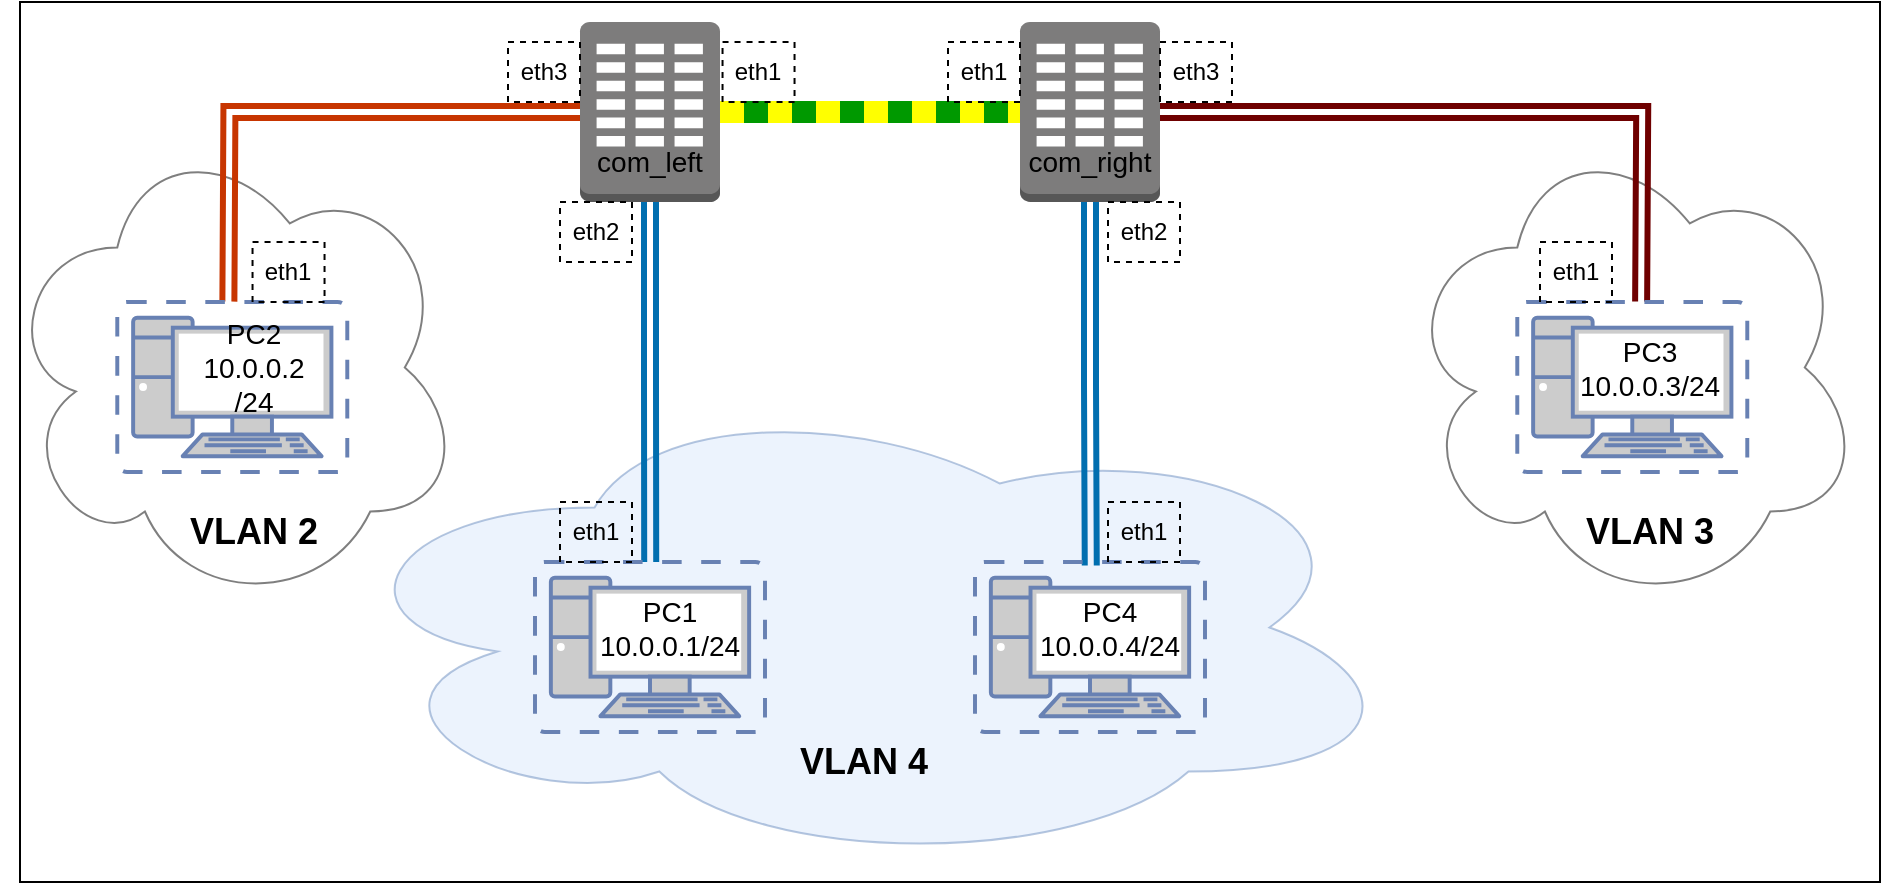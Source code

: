 <mxfile version="28.2.1">
  <diagram name="Страница — 1" id="kMGAEVgWLZM-bYfMIyvv">
    <mxGraphModel dx="1825" dy="544" grid="1" gridSize="10" guides="1" tooltips="1" connect="1" arrows="1" fold="1" page="1" pageScale="1" pageWidth="827" pageHeight="1169" math="0" shadow="0">
      <root>
        <mxCell id="0" />
        <mxCell id="1" parent="0" />
        <mxCell id="i2NHLoArj4L2e_kZP6KS-18" value="" style="rounded=0;whiteSpace=wrap;html=1;fillColor=light-dark(#FFFFFF,#FFFFFF);" vertex="1" parent="1">
          <mxGeometry x="-40" y="120" width="930" height="440" as="geometry" />
        </mxCell>
        <mxCell id="i2NHLoArj4L2e_kZP6KS-17" value="" style="ellipse;shape=cloud;whiteSpace=wrap;html=1;fillColor=light-dark(#FFFFFF,#FFFF99);opacity=50;" vertex="1" parent="1">
          <mxGeometry x="-48.86" y="182.74" width="230" height="240" as="geometry" />
        </mxCell>
        <mxCell id="i2NHLoArj4L2e_kZP6KS-16" value="" style="ellipse;shape=cloud;whiteSpace=wrap;html=1;fillColor=light-dark(#FFFFFF,#FF6666);opacity=50;" vertex="1" parent="1">
          <mxGeometry x="651.14" y="182.74" width="230" height="240" as="geometry" />
        </mxCell>
        <mxCell id="i2NHLoArj4L2e_kZP6KS-15" value="" style="ellipse;shape=cloud;whiteSpace=wrap;html=1;fillColor=light-dark(#DAE8FC,#66B2FF);gradientColor=none;strokeColor=light-dark(#6C8EBF,#66B2FF);opacity=50;" vertex="1" parent="1">
          <mxGeometry x="112.27" y="312.74" width="540" height="240" as="geometry" />
        </mxCell>
        <mxCell id="i2NHLoArj4L2e_kZP6KS-1" value="" style="outlineConnect=0;dashed=0;verticalLabelPosition=bottom;verticalAlign=top;align=center;html=1;shape=mxgraph.aws3.corporate_data_center;fillColor=#7D7C7C;gradientColor=none;" vertex="1" parent="1">
          <mxGeometry x="240" y="130" width="70" height="90" as="geometry" />
        </mxCell>
        <mxCell id="i2NHLoArj4L2e_kZP6KS-3" value="" style="outlineConnect=0;dashed=0;verticalLabelPosition=bottom;verticalAlign=top;align=center;html=1;shape=mxgraph.aws3.corporate_data_center;fillColor=#7D7C7C;gradientColor=none;" vertex="1" parent="1">
          <mxGeometry x="460" y="130" width="70" height="90" as="geometry" />
        </mxCell>
        <mxCell id="i2NHLoArj4L2e_kZP6KS-8" value="" style="shape=wire;edgeStyle=orthogonalEdgeStyle;orthogonalLoop=1;jettySize=auto;html=1;sourcePerimeterSpacing=0;targetPerimeterSpacing=0;endArrow=none;curved=0;rounded=0;strokeColor=#009900;dashed=1;fillColor=#ffff00;dashPattern=12 12;fixDash=1;startSize=6;endSize=6;entryX=0;entryY=0.5;entryDx=0;entryDy=0;entryPerimeter=0;exitX=1;exitY=0.5;exitDx=0;exitDy=0;exitPerimeter=0;strokeWidth=11;" edge="1" parent="1" source="i2NHLoArj4L2e_kZP6KS-1" target="i2NHLoArj4L2e_kZP6KS-3">
          <mxGeometry width="100" relative="1" as="geometry">
            <mxPoint x="340" y="130" as="sourcePoint" />
            <mxPoint x="440" y="130" as="targetPoint" />
          </mxGeometry>
        </mxCell>
        <mxCell id="i2NHLoArj4L2e_kZP6KS-10" value="" style="shape=link;edgeStyle=orthogonalEdgeStyle;orthogonalLoop=1;jettySize=auto;html=1;sourcePerimeterSpacing=0;targetPerimeterSpacing=0;endArrow=none;curved=0;rounded=0;strokeColor=#006EAF;fillColor=#1ba1e2;fixDash=1;exitX=0.5;exitY=1;exitDx=0;exitDy=0;exitPerimeter=0;strokeWidth=3;" edge="1" parent="1" source="i2NHLoArj4L2e_kZP6KS-1">
          <mxGeometry width="100" relative="1" as="geometry">
            <mxPoint x="360" y="300" as="sourcePoint" />
            <mxPoint x="275.1" y="400" as="targetPoint" />
          </mxGeometry>
        </mxCell>
        <mxCell id="i2NHLoArj4L2e_kZP6KS-12" value="" style="shape=link;edgeStyle=orthogonalEdgeStyle;orthogonalLoop=1;jettySize=auto;html=1;sourcePerimeterSpacing=0;targetPerimeterSpacing=0;endArrow=none;curved=0;rounded=0;strokeColor=#006EAF;fillColor=#1ba1e2;fixDash=1;exitX=0.5;exitY=1;exitDx=0;exitDy=0;exitPerimeter=0;entryX=0.504;entryY=0.027;entryDx=0;entryDy=0;entryPerimeter=0;strokeWidth=3;" edge="1" parent="1" source="i2NHLoArj4L2e_kZP6KS-3">
          <mxGeometry width="100" relative="1" as="geometry">
            <mxPoint x="410" y="280" as="sourcePoint" />
            <mxPoint x="495.374" y="401.768" as="targetPoint" />
          </mxGeometry>
        </mxCell>
        <mxCell id="i2NHLoArj4L2e_kZP6KS-13" value="" style="shape=link;edgeStyle=orthogonalEdgeStyle;orthogonalLoop=1;jettySize=auto;html=1;sourcePerimeterSpacing=0;targetPerimeterSpacing=0;endArrow=none;curved=0;rounded=0;strokeColor=light-dark(#6F0000,#FF66B3);fillColor=#a20025;fixDash=1;exitX=1;exitY=0.5;exitDx=0;exitDy=0;exitPerimeter=0;entryX=0.548;entryY=-0.003;entryDx=0;entryDy=0;entryPerimeter=0;strokeWidth=3;" edge="1" parent="1" source="i2NHLoArj4L2e_kZP6KS-3">
          <mxGeometry width="100" relative="1" as="geometry">
            <mxPoint x="570" y="300" as="sourcePoint" />
            <mxPoint x="770.564" y="269.804" as="targetPoint" />
          </mxGeometry>
        </mxCell>
        <mxCell id="i2NHLoArj4L2e_kZP6KS-14" value="" style="shape=link;edgeStyle=orthogonalEdgeStyle;orthogonalLoop=1;jettySize=auto;html=1;sourcePerimeterSpacing=0;targetPerimeterSpacing=0;endArrow=none;curved=0;rounded=0;strokeColor=#C73500;fillColor=#fa6800;fixDash=1;exitX=0;exitY=0.5;exitDx=0;exitDy=0;exitPerimeter=0;entryX=0.479;entryY=-0.003;entryDx=0;entryDy=0;entryPerimeter=0;strokeWidth=3;" edge="1" parent="1" source="i2NHLoArj4L2e_kZP6KS-1">
          <mxGeometry width="100" relative="1" as="geometry">
            <mxPoint x="150" y="290" as="sourcePoint" />
            <mxPoint x="64.197" y="269.804" as="targetPoint" />
          </mxGeometry>
        </mxCell>
        <mxCell id="i2NHLoArj4L2e_kZP6KS-20" value="" style="fontColor=#0066CC;verticalAlign=top;verticalLabelPosition=bottom;labelPosition=center;align=center;html=1;outlineConnect=0;fillColor=#CCCCCC;strokeColor=#6881B3;gradientColor=none;gradientDirection=north;strokeWidth=2;shape=mxgraph.networks.virtual_pc;" vertex="1" parent="1">
          <mxGeometry x="217.5" y="400" width="115" height="85" as="geometry" />
        </mxCell>
        <mxCell id="i2NHLoArj4L2e_kZP6KS-21" value="" style="fontColor=#0066CC;verticalAlign=top;verticalLabelPosition=bottom;labelPosition=center;align=center;html=1;outlineConnect=0;fillColor=#CCCCCC;strokeColor=#6881B3;gradientColor=none;gradientDirection=north;strokeWidth=2;shape=mxgraph.networks.virtual_pc;" vertex="1" parent="1">
          <mxGeometry x="437.5" y="400" width="115" height="85" as="geometry" />
        </mxCell>
        <mxCell id="i2NHLoArj4L2e_kZP6KS-22" value="" style="fontColor=#0066CC;verticalAlign=top;verticalLabelPosition=bottom;labelPosition=center;align=center;html=1;outlineConnect=0;fillColor=#CCCCCC;strokeColor=#6881B3;gradientColor=none;gradientDirection=north;strokeWidth=2;shape=mxgraph.networks.virtual_pc;" vertex="1" parent="1">
          <mxGeometry x="8.64" y="270" width="115" height="85" as="geometry" />
        </mxCell>
        <mxCell id="i2NHLoArj4L2e_kZP6KS-23" value="" style="fontColor=#0066CC;verticalAlign=top;verticalLabelPosition=bottom;labelPosition=center;align=center;html=1;outlineConnect=0;fillColor=#CCCCCC;strokeColor=#6881B3;gradientColor=none;gradientDirection=north;strokeWidth=2;shape=mxgraph.networks.virtual_pc;" vertex="1" parent="1">
          <mxGeometry x="708.64" y="270" width="115" height="85" as="geometry" />
        </mxCell>
        <mxCell id="i2NHLoArj4L2e_kZP6KS-24" value="&lt;font style=&quot;color: light-dark(rgb(0, 0, 0), rgb(0, 0, 0)); font-size: 18px;&quot;&gt;&lt;b style=&quot;&quot;&gt;VLAN 4&lt;/b&gt;&lt;/font&gt;" style="text;html=1;align=center;verticalAlign=middle;whiteSpace=wrap;rounded=0;" vertex="1" parent="1">
          <mxGeometry x="347.27" y="470" width="70" height="60" as="geometry" />
        </mxCell>
        <mxCell id="i2NHLoArj4L2e_kZP6KS-25" value="&lt;font style=&quot;color: light-dark(rgb(0, 0, 0), rgb(0, 0, 0)); font-size: 18px;&quot;&gt;&lt;b style=&quot;&quot;&gt;VLAN 2&lt;/b&gt;&lt;/font&gt;" style="text;html=1;align=center;verticalAlign=middle;whiteSpace=wrap;rounded=0;" vertex="1" parent="1">
          <mxGeometry x="42.27" y="355" width="70" height="60" as="geometry" />
        </mxCell>
        <mxCell id="i2NHLoArj4L2e_kZP6KS-26" value="&lt;font style=&quot;color: light-dark(rgb(0, 0, 0), rgb(0, 0, 0)); font-size: 18px;&quot;&gt;&lt;b style=&quot;&quot;&gt;VLAN 3&lt;/b&gt;&lt;/font&gt;" style="text;html=1;align=center;verticalAlign=middle;whiteSpace=wrap;rounded=0;" vertex="1" parent="1">
          <mxGeometry x="740" y="355" width="70" height="60" as="geometry" />
        </mxCell>
        <mxCell id="i2NHLoArj4L2e_kZP6KS-27" value="&lt;font style=&quot;color: light-dark(rgb(0, 0, 0), rgb(255, 255, 255)); font-size: 14px;&quot;&gt;PC1&lt;/font&gt;&lt;div&gt;&lt;font style=&quot;color: light-dark(rgb(0, 0, 0), rgb(255, 255, 255)); font-size: 14px;&quot;&gt;10.0.0.1/24&lt;/font&gt;&lt;/div&gt;" style="text;html=1;align=center;verticalAlign=middle;whiteSpace=wrap;rounded=0;" vertex="1" parent="1">
          <mxGeometry x="250" y="402.74" width="70" height="60" as="geometry" />
        </mxCell>
        <mxCell id="i2NHLoArj4L2e_kZP6KS-28" value="&lt;font style=&quot;color: light-dark(rgb(0, 0, 0), rgb(255, 255, 255)); font-size: 14px;&quot;&gt;PC2&lt;/font&gt;&lt;div&gt;&lt;font style=&quot;color: light-dark(rgb(0, 0, 0), rgb(255, 255, 255)); font-size: 14px;&quot;&gt;10.0.0.2&lt;/font&gt;&lt;span style=&quot;color: rgba(0, 0, 0, 0); font-family: monospace; font-size: 0px; text-align: start; text-wrap-mode: nowrap; background-color: transparent;&quot;&gt;%3CmxGraphModel%3E%3Croot%3E%3CmxCell%20id%3D%220%22%2F%3E%3CmxCell%20id%3D%221%22%20parent%3D%220%22%2F%3E%3CmxCell%20id%3D%222%22%20value%3D%22%26lt%3Bfont%20style%3D%26quot%3Bcolor%3A%20light-dark(rgb(0%2C%200%2C%200)%2C%20rgb(255%2C%20255%2C%20255))%3B%20font-size%3A%2014px%3B%26quot%3B%26gt%3BPC1%26lt%3B%2Ffont%26gt%3B%26lt%3Bdiv%26gt%3B%26lt%3Bfont%20style%3D%26quot%3Bcolor%3A%20light-dark(rgb(0%2C%200%2C%200)%2C%20rgb(255%2C%20255%2C%20255))%3B%20font-size%3A%2014px%3B%26quot%3B%26gt%3B10.0.0.1%2F24%26lt%3B%2Ffont%26gt%3B%26lt%3B%2Fdiv%26gt%3B%22%20style%3D%22text%3Bhtml%3D1%3Balign%3Dcenter%3BverticalAlign%3Dmiddle%3BwhiteSpace%3Dwrap%3Brounded%3D0%3B%22%20vertex%3D%221%22%20parent%3D%221%22%3E%3CmxGeometry%20x%3D%22250%22%20y%3D%22402.74%22%20width%3D%2270%22%20height%3D%2260%22%20as%3D%22geometry%22%2F%3E%3C%2FmxCell%3E%3C%2Froot%3E%3C%2FmxGraphModel%3E&lt;/span&gt;&lt;span style=&quot;color: light-dark(rgb(0, 0, 0), rgb(255, 255, 255)); font-size: 14px; background-color: transparent;&quot;&gt;/24&lt;/span&gt;&lt;/div&gt;" style="text;html=1;align=center;verticalAlign=middle;whiteSpace=wrap;rounded=0;" vertex="1" parent="1">
          <mxGeometry x="42.27" y="272.74" width="70" height="60" as="geometry" />
        </mxCell>
        <mxCell id="i2NHLoArj4L2e_kZP6KS-29" value="&lt;font style=&quot;color: light-dark(rgb(0, 0, 0), rgb(255, 255, 255)); font-size: 14px;&quot;&gt;PC3&lt;/font&gt;&lt;div&gt;&lt;font style=&quot;color: light-dark(rgb(0, 0, 0), rgb(255, 255, 255)); font-size: 14px;&quot;&gt;10.0.0.3/24&lt;/font&gt;&lt;/div&gt;" style="text;html=1;align=center;verticalAlign=middle;whiteSpace=wrap;rounded=0;" vertex="1" parent="1">
          <mxGeometry x="740" y="272.74" width="70" height="60" as="geometry" />
        </mxCell>
        <mxCell id="i2NHLoArj4L2e_kZP6KS-30" value="&lt;font style=&quot;color: light-dark(rgb(0, 0, 0), rgb(255, 255, 255)); font-size: 14px;&quot;&gt;PC4&lt;/font&gt;&lt;div&gt;&lt;font style=&quot;color: light-dark(rgb(0, 0, 0), rgb(255, 255, 255)); font-size: 14px;&quot;&gt;10.0.0.4/24&lt;/font&gt;&lt;/div&gt;" style="text;html=1;align=center;verticalAlign=middle;whiteSpace=wrap;rounded=0;" vertex="1" parent="1">
          <mxGeometry x="470" y="402.74" width="70" height="60" as="geometry" />
        </mxCell>
        <mxCell id="i2NHLoArj4L2e_kZP6KS-31" value="&lt;span style=&quot;font-size: 14px;&quot;&gt;com_left&lt;/span&gt;" style="text;html=1;align=center;verticalAlign=middle;whiteSpace=wrap;rounded=0;" vertex="1" parent="1">
          <mxGeometry x="240" y="170" width="70" height="60" as="geometry" />
        </mxCell>
        <mxCell id="i2NHLoArj4L2e_kZP6KS-32" value="&lt;span style=&quot;font-size: 14px;&quot;&gt;com_right&lt;/span&gt;" style="text;html=1;align=center;verticalAlign=middle;whiteSpace=wrap;rounded=0;" vertex="1" parent="1">
          <mxGeometry x="460" y="170" width="70" height="60" as="geometry" />
        </mxCell>
        <mxCell id="i2NHLoArj4L2e_kZP6KS-33" value="&lt;font style=&quot;color: light-dark(rgb(0, 0, 0), rgb(0, 0, 0));&quot;&gt;eth1&lt;/font&gt;" style="text;html=1;align=center;verticalAlign=middle;whiteSpace=wrap;rounded=0;strokeWidth=1;strokeColor=light-dark(#000000,#000000);perimeterSpacing=4;dashed=1;" vertex="1" parent="1">
          <mxGeometry x="311.27" y="140" width="36" height="30" as="geometry" />
        </mxCell>
        <mxCell id="i2NHLoArj4L2e_kZP6KS-34" value="&lt;font style=&quot;color: light-dark(rgb(0, 0, 0), rgb(0, 0, 0));&quot;&gt;eth1&lt;/font&gt;" style="text;html=1;align=center;verticalAlign=middle;whiteSpace=wrap;rounded=0;strokeWidth=1;strokeColor=light-dark(#000000,#000000);perimeterSpacing=4;dashed=1;" vertex="1" parent="1">
          <mxGeometry x="424" y="140" width="36" height="30" as="geometry" />
        </mxCell>
        <mxCell id="i2NHLoArj4L2e_kZP6KS-35" value="&lt;font style=&quot;color: light-dark(rgb(0, 0, 0), rgb(0, 0, 0));&quot;&gt;eth1&lt;/font&gt;" style="text;html=1;align=center;verticalAlign=middle;whiteSpace=wrap;rounded=0;strokeWidth=1;strokeColor=light-dark(#000000,#000000);perimeterSpacing=4;dashed=1;" vertex="1" parent="1">
          <mxGeometry x="504" y="370" width="36" height="30" as="geometry" />
        </mxCell>
        <mxCell id="i2NHLoArj4L2e_kZP6KS-36" value="&lt;font style=&quot;color: light-dark(rgb(0, 0, 0), rgb(0, 0, 0));&quot;&gt;eth1&lt;/font&gt;" style="text;html=1;align=center;verticalAlign=middle;whiteSpace=wrap;rounded=0;strokeWidth=1;strokeColor=light-dark(#000000,#000000);perimeterSpacing=4;dashed=1;" vertex="1" parent="1">
          <mxGeometry x="230" y="370" width="36" height="30" as="geometry" />
        </mxCell>
        <mxCell id="i2NHLoArj4L2e_kZP6KS-37" value="&lt;font style=&quot;color: light-dark(rgb(0, 0, 0), rgb(0, 0, 0));&quot;&gt;eth1&lt;/font&gt;" style="text;html=1;align=center;verticalAlign=middle;whiteSpace=wrap;rounded=0;strokeWidth=1;strokeColor=light-dark(#000000,#000000);perimeterSpacing=4;dashed=1;" vertex="1" parent="1">
          <mxGeometry x="76.27" y="240" width="36" height="30" as="geometry" />
        </mxCell>
        <mxCell id="i2NHLoArj4L2e_kZP6KS-38" value="&lt;font style=&quot;color: light-dark(rgb(0, 0, 0), rgb(0, 0, 0));&quot;&gt;eth1&lt;/font&gt;" style="text;html=1;align=center;verticalAlign=middle;whiteSpace=wrap;rounded=0;strokeWidth=1;strokeColor=light-dark(#000000,#000000);perimeterSpacing=4;dashed=1;" vertex="1" parent="1">
          <mxGeometry x="720" y="240" width="36" height="30" as="geometry" />
        </mxCell>
        <mxCell id="i2NHLoArj4L2e_kZP6KS-39" value="&lt;font style=&quot;color: light-dark(rgb(0, 0, 0), rgb(0, 0, 0));&quot;&gt;eth2&lt;/font&gt;" style="text;html=1;align=center;verticalAlign=middle;whiteSpace=wrap;rounded=0;strokeWidth=1;strokeColor=light-dark(#000000,#000000);perimeterSpacing=4;dashed=1;" vertex="1" parent="1">
          <mxGeometry x="504" y="220" width="36" height="30" as="geometry" />
        </mxCell>
        <mxCell id="i2NHLoArj4L2e_kZP6KS-41" value="&lt;font style=&quot;color: light-dark(rgb(0, 0, 0), rgb(0, 0, 0));&quot;&gt;eth2&lt;/font&gt;" style="text;html=1;align=center;verticalAlign=middle;whiteSpace=wrap;rounded=0;strokeWidth=1;strokeColor=light-dark(#000000,#000000);perimeterSpacing=4;dashed=1;" vertex="1" parent="1">
          <mxGeometry x="230" y="220" width="36" height="30" as="geometry" />
        </mxCell>
        <mxCell id="i2NHLoArj4L2e_kZP6KS-42" value="&lt;font style=&quot;color: light-dark(rgb(0, 0, 0), rgb(0, 0, 0));&quot;&gt;eth3&lt;/font&gt;" style="text;html=1;align=center;verticalAlign=middle;whiteSpace=wrap;rounded=0;strokeWidth=1;strokeColor=light-dark(#000000,#000000);perimeterSpacing=4;dashed=1;" vertex="1" parent="1">
          <mxGeometry x="204" y="140" width="36" height="30" as="geometry" />
        </mxCell>
        <mxCell id="i2NHLoArj4L2e_kZP6KS-43" value="&lt;font style=&quot;color: light-dark(rgb(0, 0, 0), rgb(0, 0, 0));&quot;&gt;eth3&lt;/font&gt;" style="text;html=1;align=center;verticalAlign=middle;whiteSpace=wrap;rounded=0;strokeWidth=1;strokeColor=light-dark(#000000,#000000);perimeterSpacing=4;dashed=1;" vertex="1" parent="1">
          <mxGeometry x="530" y="140" width="36" height="30" as="geometry" />
        </mxCell>
      </root>
    </mxGraphModel>
  </diagram>
</mxfile>
